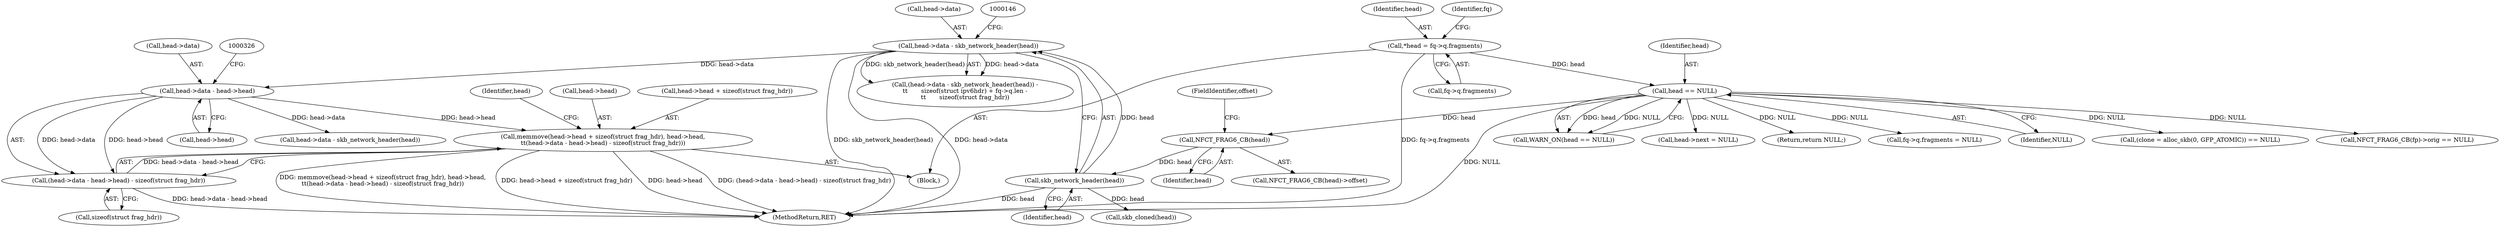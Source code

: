 digraph "0_linux_9e2dcf72023d1447f09c47d77c99b0c49659e5ce_0@API" {
"1000307" [label="(Call,memmove(head->head + sizeof(struct frag_hdr), head->head,\n\t\t(head->data - head->head) - sizeof(struct frag_hdr)))"];
"1000318" [label="(Call,head->data - head->head)"];
"1000138" [label="(Call,head->data - skb_network_header(head))"];
"1000142" [label="(Call,skb_network_header(head))"];
"1000131" [label="(Call,NFCT_FRAG6_CB(head))"];
"1000125" [label="(Call,head == NULL)"];
"1000114" [label="(Call,*head = fq->q.fragments)"];
"1000317" [label="(Call,(head->data - head->head) - sizeof(struct frag_hdr))"];
"1000138" [label="(Call,head->data - skb_network_header(head))"];
"1000318" [label="(Call,head->data - head->head)"];
"1000322" [label="(Call,head->head)"];
"1000110" [label="(Block,)"];
"1000126" [label="(Identifier,head)"];
"1000187" [label="(Call,(clone = alloc_skb(0, GFP_ATOMIC)) == NULL)"];
"1000496" [label="(Call,NFCT_FRAG6_CB(fp)->orig == NULL)"];
"1000124" [label="(Call,WARN_ON(head == NULL))"];
"1000438" [label="(Call,head->next = NULL)"];
"1000329" [label="(Identifier,head)"];
"1000317" [label="(Call,(head->data - head->head) - sizeof(struct frag_hdr))"];
"1000114" [label="(Call,*head = fq->q.fragments)"];
"1000552" [label="(Return,return NULL;)"];
"1000319" [label="(Call,head->data)"];
"1000132" [label="(Identifier,head)"];
"1000130" [label="(Call,NFCT_FRAG6_CB(head)->offset)"];
"1000115" [label="(Identifier,head)"];
"1000314" [label="(Call,head->head)"];
"1000351" [label="(Call,head->data - skb_network_header(head))"];
"1000554" [label="(MethodReturn,RET)"];
"1000116" [label="(Call,fq->q.fragments)"];
"1000308" [label="(Call,head->head + sizeof(struct frag_hdr))"];
"1000131" [label="(Call,NFCT_FRAG6_CB(head))"];
"1000325" [label="(Call,sizeof(struct frag_hdr))"];
"1000137" [label="(Call,(head->data - skb_network_header(head)) -\n\t\t       sizeof(struct ipv6hdr) + fq->q.len -\n\t\t       sizeof(struct frag_hdr))"];
"1000482" [label="(Call,fq->q.fragments = NULL)"];
"1000133" [label="(FieldIdentifier,offset)"];
"1000307" [label="(Call,memmove(head->head + sizeof(struct frag_hdr), head->head,\n\t\t(head->data - head->head) - sizeof(struct frag_hdr)))"];
"1000142" [label="(Call,skb_network_header(head))"];
"1000139" [label="(Call,head->data)"];
"1000127" [label="(Identifier,NULL)"];
"1000123" [label="(Identifier,fq)"];
"1000165" [label="(Call,skb_cloned(head))"];
"1000143" [label="(Identifier,head)"];
"1000125" [label="(Call,head == NULL)"];
"1000307" -> "1000110"  [label="AST: "];
"1000307" -> "1000317"  [label="CFG: "];
"1000308" -> "1000307"  [label="AST: "];
"1000314" -> "1000307"  [label="AST: "];
"1000317" -> "1000307"  [label="AST: "];
"1000329" -> "1000307"  [label="CFG: "];
"1000307" -> "1000554"  [label="DDG: memmove(head->head + sizeof(struct frag_hdr), head->head,\n\t\t(head->data - head->head) - sizeof(struct frag_hdr))"];
"1000307" -> "1000554"  [label="DDG: head->head + sizeof(struct frag_hdr)"];
"1000307" -> "1000554"  [label="DDG: head->head"];
"1000307" -> "1000554"  [label="DDG: (head->data - head->head) - sizeof(struct frag_hdr)"];
"1000318" -> "1000307"  [label="DDG: head->head"];
"1000317" -> "1000307"  [label="DDG: head->data - head->head"];
"1000318" -> "1000317"  [label="AST: "];
"1000318" -> "1000322"  [label="CFG: "];
"1000319" -> "1000318"  [label="AST: "];
"1000322" -> "1000318"  [label="AST: "];
"1000326" -> "1000318"  [label="CFG: "];
"1000318" -> "1000317"  [label="DDG: head->data"];
"1000318" -> "1000317"  [label="DDG: head->head"];
"1000138" -> "1000318"  [label="DDG: head->data"];
"1000318" -> "1000351"  [label="DDG: head->data"];
"1000138" -> "1000137"  [label="AST: "];
"1000138" -> "1000142"  [label="CFG: "];
"1000139" -> "1000138"  [label="AST: "];
"1000142" -> "1000138"  [label="AST: "];
"1000146" -> "1000138"  [label="CFG: "];
"1000138" -> "1000554"  [label="DDG: skb_network_header(head)"];
"1000138" -> "1000554"  [label="DDG: head->data"];
"1000138" -> "1000137"  [label="DDG: head->data"];
"1000138" -> "1000137"  [label="DDG: skb_network_header(head)"];
"1000142" -> "1000138"  [label="DDG: head"];
"1000142" -> "1000143"  [label="CFG: "];
"1000143" -> "1000142"  [label="AST: "];
"1000142" -> "1000554"  [label="DDG: head"];
"1000131" -> "1000142"  [label="DDG: head"];
"1000142" -> "1000165"  [label="DDG: head"];
"1000131" -> "1000130"  [label="AST: "];
"1000131" -> "1000132"  [label="CFG: "];
"1000132" -> "1000131"  [label="AST: "];
"1000133" -> "1000131"  [label="CFG: "];
"1000125" -> "1000131"  [label="DDG: head"];
"1000125" -> "1000124"  [label="AST: "];
"1000125" -> "1000127"  [label="CFG: "];
"1000126" -> "1000125"  [label="AST: "];
"1000127" -> "1000125"  [label="AST: "];
"1000124" -> "1000125"  [label="CFG: "];
"1000125" -> "1000554"  [label="DDG: NULL"];
"1000125" -> "1000124"  [label="DDG: head"];
"1000125" -> "1000124"  [label="DDG: NULL"];
"1000114" -> "1000125"  [label="DDG: head"];
"1000125" -> "1000187"  [label="DDG: NULL"];
"1000125" -> "1000438"  [label="DDG: NULL"];
"1000125" -> "1000482"  [label="DDG: NULL"];
"1000125" -> "1000496"  [label="DDG: NULL"];
"1000125" -> "1000552"  [label="DDG: NULL"];
"1000114" -> "1000110"  [label="AST: "];
"1000114" -> "1000116"  [label="CFG: "];
"1000115" -> "1000114"  [label="AST: "];
"1000116" -> "1000114"  [label="AST: "];
"1000123" -> "1000114"  [label="CFG: "];
"1000114" -> "1000554"  [label="DDG: fq->q.fragments"];
"1000317" -> "1000325"  [label="CFG: "];
"1000325" -> "1000317"  [label="AST: "];
"1000317" -> "1000554"  [label="DDG: head->data - head->head"];
}
